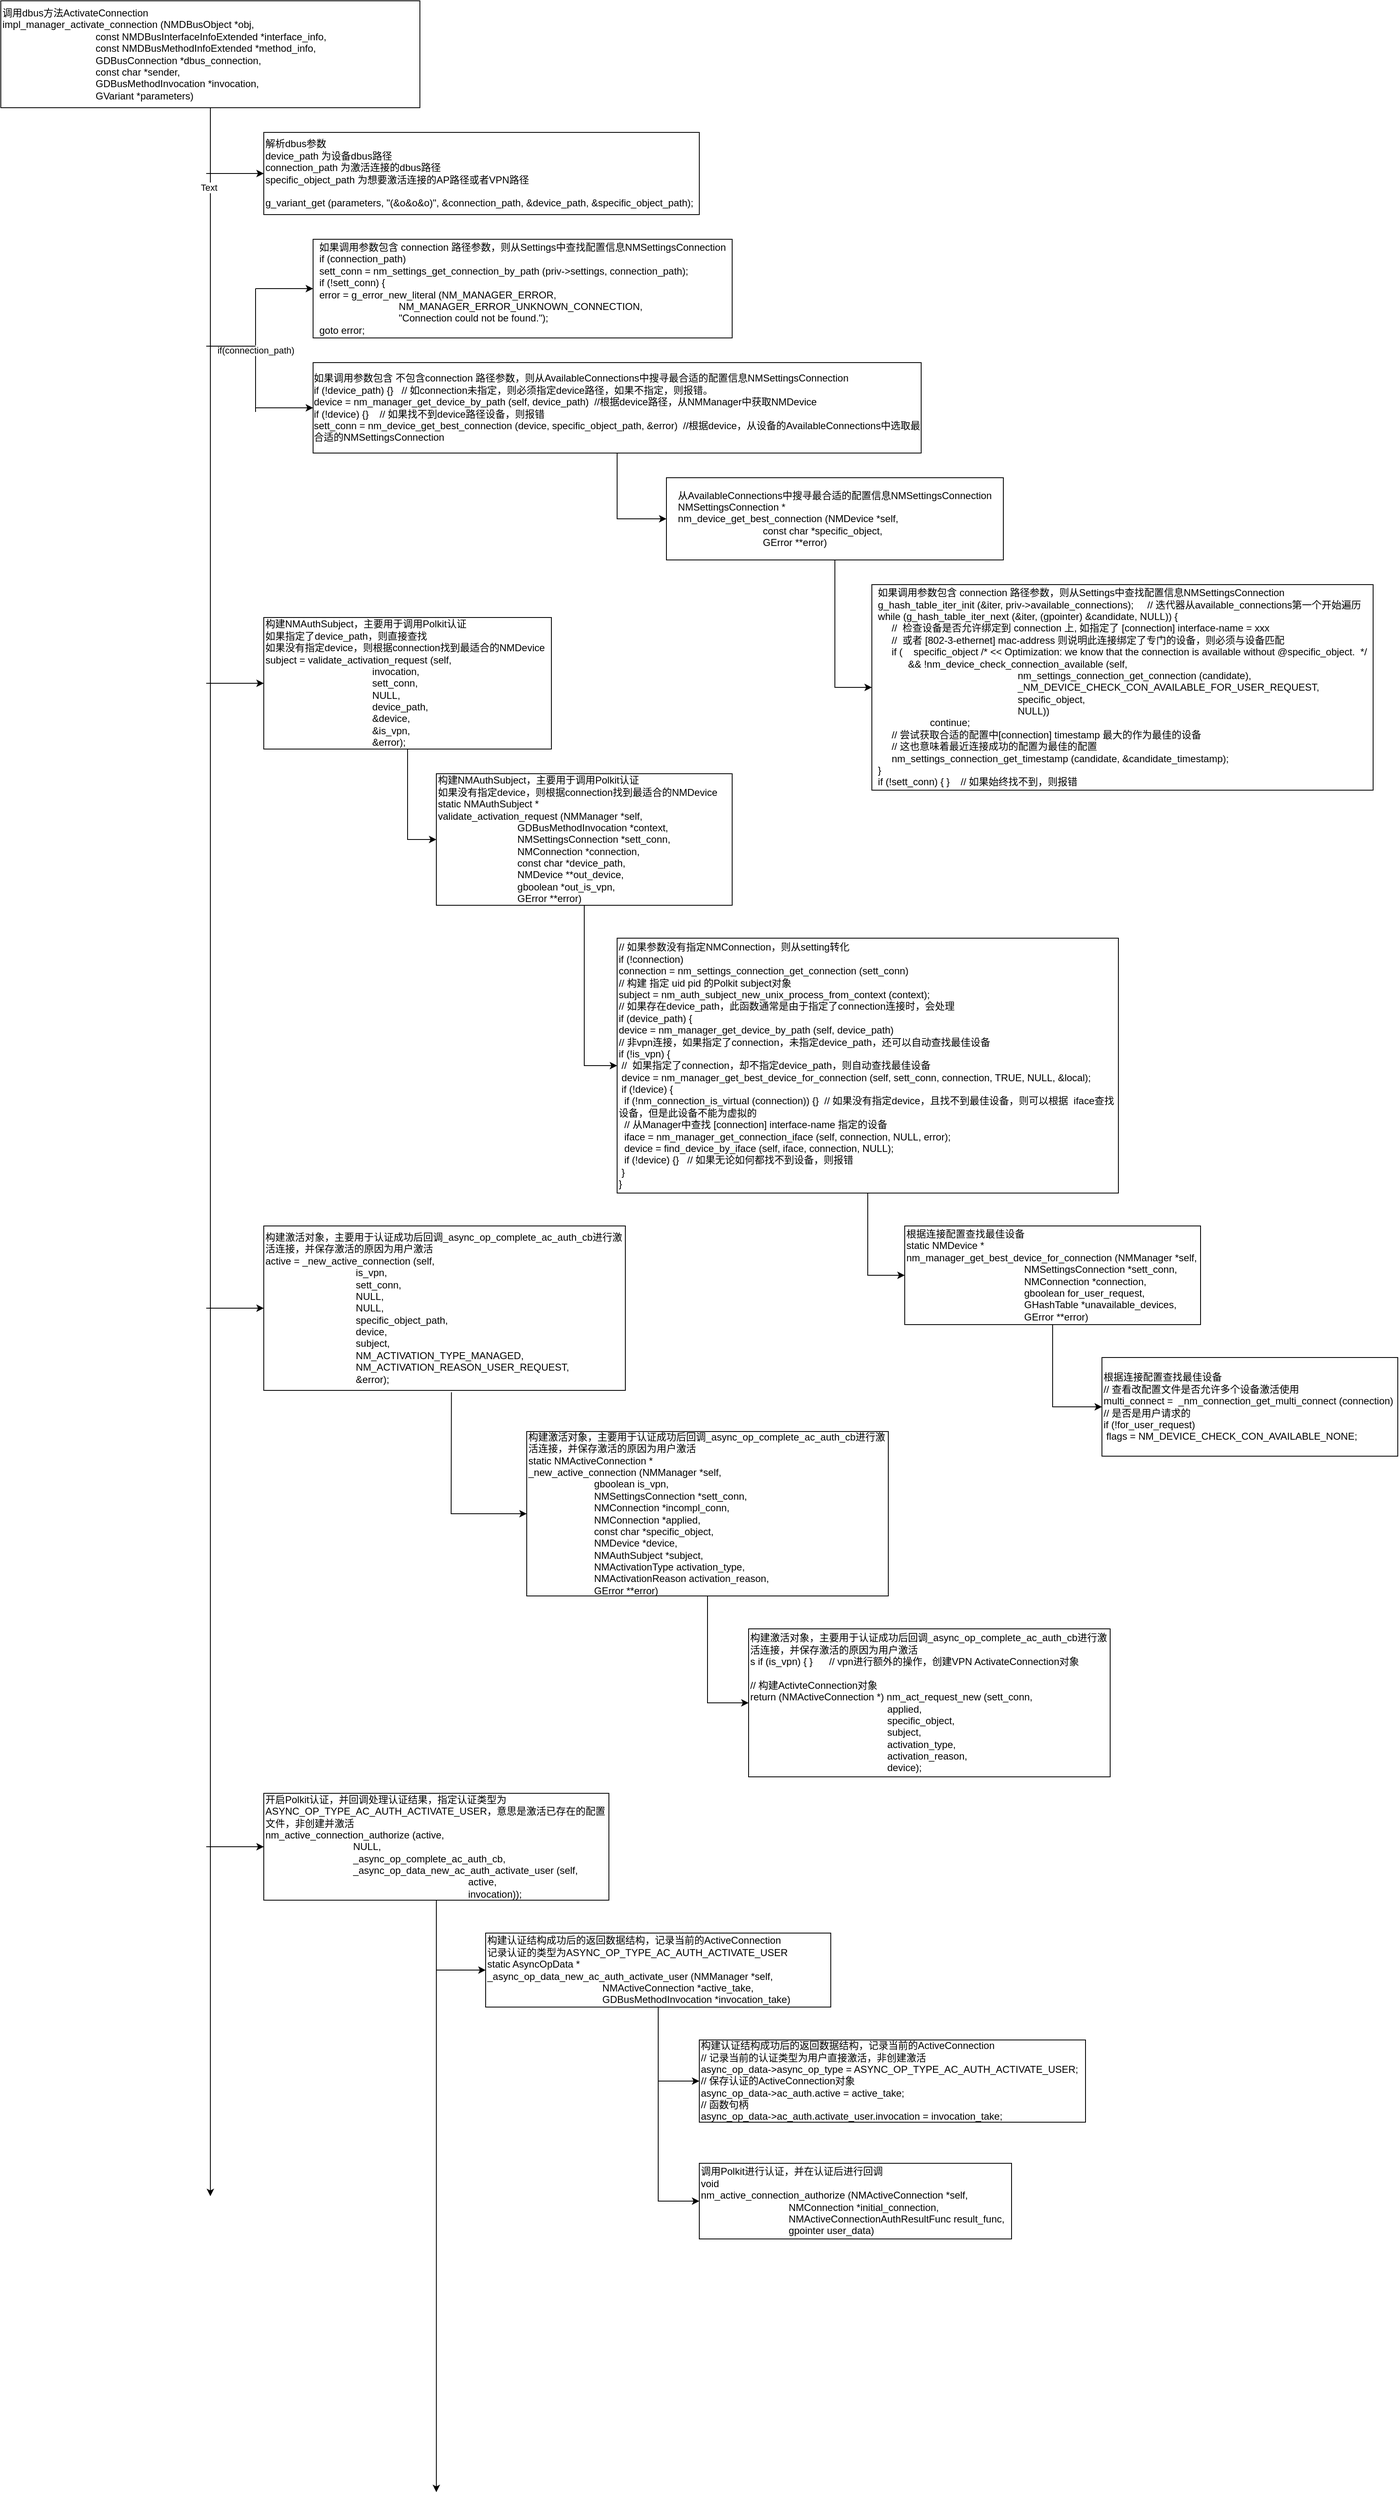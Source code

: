<mxfile version="14.8.6" type="github">
  <diagram id="JpKQY7Qc_Tq1k1H82ZDq" name="Page-1">
    <mxGraphModel dx="2120" dy="1931" grid="1" gridSize="10" guides="1" tooltips="1" connect="1" arrows="1" fold="1" page="1" pageScale="1" pageWidth="827" pageHeight="1169" math="0" shadow="0">
      <root>
        <mxCell id="0" />
        <mxCell id="1" parent="0" />
        <mxCell id="AloPbkMcbUFJ7XGDn3WE-45" value="调用dbus方法ActivateConnection&lt;br&gt;&lt;div&gt;impl_manager_activate_connection (NMDBusObject *obj,&lt;/div&gt;&lt;div&gt;&amp;nbsp; &amp;nbsp; &amp;nbsp; &amp;nbsp; &amp;nbsp; &amp;nbsp; &amp;nbsp; &amp;nbsp; &amp;nbsp; &amp;nbsp; &amp;nbsp; &amp;nbsp; &amp;nbsp; &amp;nbsp; &amp;nbsp; &amp;nbsp; &amp;nbsp; const NMDBusInterfaceInfoExtended *interface_info,&lt;/div&gt;&lt;div&gt;&amp;nbsp; &amp;nbsp; &amp;nbsp; &amp;nbsp; &amp;nbsp; &amp;nbsp; &amp;nbsp; &amp;nbsp; &amp;nbsp; &amp;nbsp; &amp;nbsp; &amp;nbsp; &amp;nbsp; &amp;nbsp; &amp;nbsp; &amp;nbsp; &amp;nbsp; const NMDBusMethodInfoExtended *method_info,&lt;/div&gt;&lt;div&gt;&amp;nbsp; &amp;nbsp; &amp;nbsp; &amp;nbsp; &amp;nbsp; &amp;nbsp; &amp;nbsp; &amp;nbsp; &amp;nbsp; &amp;nbsp; &amp;nbsp; &amp;nbsp; &amp;nbsp; &amp;nbsp; &amp;nbsp; &amp;nbsp; &amp;nbsp; GDBusConnection *dbus_connection,&lt;/div&gt;&lt;div&gt;&amp;nbsp; &amp;nbsp; &amp;nbsp; &amp;nbsp; &amp;nbsp; &amp;nbsp; &amp;nbsp; &amp;nbsp; &amp;nbsp; &amp;nbsp; &amp;nbsp; &amp;nbsp; &amp;nbsp; &amp;nbsp; &amp;nbsp; &amp;nbsp; &amp;nbsp; const char *sender,&lt;/div&gt;&lt;div&gt;&amp;nbsp; &amp;nbsp; &amp;nbsp; &amp;nbsp; &amp;nbsp; &amp;nbsp; &amp;nbsp; &amp;nbsp; &amp;nbsp; &amp;nbsp; &amp;nbsp; &amp;nbsp; &amp;nbsp; &amp;nbsp; &amp;nbsp; &amp;nbsp; &amp;nbsp; GDBusMethodInvocation *invocation,&lt;/div&gt;&lt;div&gt;&amp;nbsp; &amp;nbsp; &amp;nbsp; &amp;nbsp; &amp;nbsp; &amp;nbsp; &amp;nbsp; &amp;nbsp; &amp;nbsp; &amp;nbsp; &amp;nbsp; &amp;nbsp; &amp;nbsp; &amp;nbsp; &amp;nbsp; &amp;nbsp; &amp;nbsp; GVariant *parameters)&lt;/div&gt;" style="rounded=0;whiteSpace=wrap;html=1;align=left;" parent="1" vertex="1">
          <mxGeometry x="-130" y="-330" width="510" height="130" as="geometry" />
        </mxCell>
        <mxCell id="AloPbkMcbUFJ7XGDn3WE-46" value="解析dbus参数&amp;nbsp;&lt;br&gt;device_path 为设备dbus路径&amp;nbsp; &amp;nbsp;&lt;br&gt;connection_path 为激活连接的dbus路径&lt;br&gt;specific_object_path 为想要激活连接的AP路径或者VPN路径&lt;br&gt;&lt;br&gt;&lt;span&gt;	&lt;/span&gt;g_variant_get (parameters, &quot;(&amp;amp;o&amp;amp;o&amp;amp;o)&quot;, &amp;amp;connection_path, &amp;amp;device_path, &amp;amp;specific_object_path);" style="rounded=0;whiteSpace=wrap;html=1;align=left;" parent="1" vertex="1">
          <mxGeometry x="190" y="-170" width="530" height="100" as="geometry" />
        </mxCell>
        <mxCell id="AloPbkMcbUFJ7XGDn3WE-47" value="&lt;div style=&quot;text-align: left&quot;&gt;&lt;span&gt;&lt;/span&gt;如果调用参数包含&amp;nbsp;connection 路径参数，则从Settings中查找配置信息NMSettingsConnection&lt;br&gt;if (connection_path)&amp;nbsp;&lt;/div&gt;&lt;div style=&quot;text-align: left&quot;&gt;&lt;span&gt;		&lt;/span&gt;sett_conn = nm_settings_get_connection_by_path (priv-&amp;gt;settings, connection_path);&lt;/div&gt;&lt;div style=&quot;text-align: left&quot;&gt;&lt;span&gt;		&lt;/span&gt;if (!sett_conn) {&lt;/div&gt;&lt;div style=&quot;text-align: left&quot;&gt;&lt;span&gt;			&lt;/span&gt;error = g_error_new_literal (NM_MANAGER_ERROR,&lt;/div&gt;&lt;div style=&quot;text-align: left&quot;&gt;&lt;span&gt;			&lt;/span&gt;&amp;nbsp; &amp;nbsp; &amp;nbsp; &amp;nbsp; &amp;nbsp; &amp;nbsp; &amp;nbsp; &amp;nbsp; &amp;nbsp; &amp;nbsp; &amp;nbsp; &amp;nbsp; &amp;nbsp; &amp;nbsp; &amp;nbsp;NM_MANAGER_ERROR_UNKNOWN_CONNECTION,&lt;/div&gt;&lt;div style=&quot;text-align: left&quot;&gt;&lt;span&gt;			&lt;/span&gt;&amp;nbsp; &amp;nbsp; &amp;nbsp; &amp;nbsp; &amp;nbsp; &amp;nbsp; &amp;nbsp; &amp;nbsp; &amp;nbsp; &amp;nbsp; &amp;nbsp; &amp;nbsp; &amp;nbsp; &amp;nbsp; &amp;nbsp;&quot;Connection could not be found.&quot;);&lt;/div&gt;&lt;div style=&quot;text-align: left&quot;&gt;&lt;span&gt;			&lt;/span&gt;goto error;&lt;/div&gt;" style="rounded=0;whiteSpace=wrap;html=1;" parent="1" vertex="1">
          <mxGeometry x="250" y="-40" width="510" height="120" as="geometry" />
        </mxCell>
        <mxCell id="AloPbkMcbUFJ7XGDn3WE-91" value="&lt;div style=&quot;text-align: left&quot;&gt;&lt;span&gt;&lt;/span&gt;如果调用参数包含 不包含connection 路径参数，则从AvailableConnections中搜寻最合适的配置信息NMSettingsConnection&lt;br&gt;&lt;span&gt;		&lt;/span&gt;if (!device_path) {}&amp;nbsp; &amp;nbsp;// 如connection未指定，则必须指定device路径，如果不指定，则报错。&lt;br&gt;&lt;span&gt;		&lt;/span&gt;device = nm_manager_get_device_by_path (self, device_path)&amp;nbsp; //根据device路径，从NMManager中获取NMDevice&lt;br&gt;&lt;span&gt;		&lt;/span&gt;if (!device) {}&amp;nbsp; &amp;nbsp; // 如果找不到device路径设备，则报错&lt;br&gt;&lt;span&gt;		&lt;/span&gt;sett_conn = nm_device_get_best_connection (device, specific_object_path, &amp;amp;error)&amp;nbsp; //根据device，从设备的AvailableConnections中选取最合适的NMSettingsConnection&lt;br&gt;&lt;/div&gt;" style="rounded=0;whiteSpace=wrap;html=1;" parent="1" vertex="1">
          <mxGeometry x="250" y="110" width="740" height="110" as="geometry" />
        </mxCell>
        <mxCell id="AloPbkMcbUFJ7XGDn3WE-92" value="&lt;div style=&quot;text-align: left&quot;&gt;&lt;span&gt;&lt;/span&gt;从AvailableConnections中搜寻最合适的配置信息NMSettingsConnection&lt;br&gt;&lt;div&gt;NMSettingsConnection *&lt;/div&gt;&lt;div&gt;nm_device_get_best_connection (NMDevice *self,&lt;/div&gt;&lt;div&gt;&amp;nbsp; &amp;nbsp; &amp;nbsp; &amp;nbsp; &amp;nbsp; &amp;nbsp; &amp;nbsp; &amp;nbsp; &amp;nbsp; &amp;nbsp; &amp;nbsp; &amp;nbsp; &amp;nbsp; &amp;nbsp; &amp;nbsp; &amp;nbsp;const char *specific_object,&lt;/div&gt;&lt;div&gt;&amp;nbsp; &amp;nbsp; &amp;nbsp; &amp;nbsp; &amp;nbsp; &amp;nbsp; &amp;nbsp; &amp;nbsp; &amp;nbsp; &amp;nbsp; &amp;nbsp; &amp;nbsp; &amp;nbsp; &amp;nbsp; &amp;nbsp; &amp;nbsp;GError **error)&lt;/div&gt;&lt;/div&gt;" style="rounded=0;whiteSpace=wrap;html=1;" parent="1" vertex="1">
          <mxGeometry x="680" y="250" width="410" height="100" as="geometry" />
        </mxCell>
        <mxCell id="AloPbkMcbUFJ7XGDn3WE-93" value="&lt;div style=&quot;text-align: left&quot;&gt;&lt;span&gt;&lt;/span&gt;如果调用参数包含&amp;nbsp;connection 路径参数，则从Settings中查找配置信息NMSettingsConnection&lt;br&gt;g_hash_table_iter_init (&amp;amp;iter, priv-&amp;gt;available_connections);&amp;nbsp; &amp;nbsp; &amp;nbsp;// 迭代器从available_connections第一个开始遍历&lt;br&gt;&lt;span&gt;	&lt;/span&gt;while (g_hash_table_iter_next (&amp;amp;iter, (gpointer) &amp;amp;candidate, NULL)) {&amp;nbsp;&lt;br&gt;&amp;nbsp; &amp;nbsp; &amp;nbsp;//&amp;nbsp; 检查设备是否允许绑定到 connection 上, 如指定了 [connection] interface-name = xxx&lt;br&gt;&amp;nbsp; &amp;nbsp; &amp;nbsp;//&amp;nbsp; 或者 [802-3-ethernet]&amp;nbsp;mac-address 则说明此连接绑定了专门的设备，则必须与设备匹配&lt;/div&gt;&lt;div style=&quot;text-align: left&quot;&gt;&lt;div&gt;&lt;span&gt;&lt;/span&gt;&amp;nbsp; &amp;nbsp; &amp;nbsp;if (&amp;nbsp; &amp;nbsp; specific_object /* &amp;lt;&amp;lt; Optimization: we know that the connection is available without @specific_object.&amp;nbsp; */&lt;/div&gt;&lt;div&gt;&lt;span&gt;		&lt;/span&gt;&amp;nbsp; &amp;nbsp; &amp;nbsp; &amp;nbsp; &amp;nbsp; &amp;nbsp;&amp;amp;&amp;amp; !nm_device_check_connection_available (self,&lt;/div&gt;&lt;div&gt;&lt;span&gt;		&lt;/span&gt;&amp;nbsp; &amp;nbsp; &amp;nbsp; &amp;nbsp; &amp;nbsp; &amp;nbsp; &amp;nbsp; &amp;nbsp; &amp;nbsp; &amp;nbsp; &amp;nbsp; &amp;nbsp; &amp;nbsp; &amp;nbsp; &amp;nbsp; &amp;nbsp; &amp;nbsp; &amp;nbsp; &amp;nbsp; &amp;nbsp; &amp;nbsp; &amp;nbsp; &amp;nbsp; &amp;nbsp; &amp;nbsp; &amp;nbsp;nm_settings_connection_get_connection (candidate),&lt;/div&gt;&lt;div&gt;&lt;span&gt;		&lt;/span&gt;&amp;nbsp; &amp;nbsp; &amp;nbsp; &amp;nbsp; &amp;nbsp; &amp;nbsp; &amp;nbsp; &amp;nbsp; &amp;nbsp; &amp;nbsp; &amp;nbsp; &amp;nbsp; &amp;nbsp; &amp;nbsp; &amp;nbsp; &amp;nbsp; &amp;nbsp; &amp;nbsp; &amp;nbsp; &amp;nbsp; &amp;nbsp; &amp;nbsp; &amp;nbsp; &amp;nbsp; &amp;nbsp; &amp;nbsp;_NM_DEVICE_CHECK_CON_AVAILABLE_FOR_USER_REQUEST,&lt;/div&gt;&lt;div&gt;&lt;span&gt;		&lt;/span&gt;&amp;nbsp; &amp;nbsp; &amp;nbsp; &amp;nbsp; &amp;nbsp; &amp;nbsp; &amp;nbsp; &amp;nbsp; &amp;nbsp; &amp;nbsp; &amp;nbsp; &amp;nbsp; &amp;nbsp; &amp;nbsp; &amp;nbsp; &amp;nbsp; &amp;nbsp; &amp;nbsp; &amp;nbsp; &amp;nbsp; &amp;nbsp; &amp;nbsp; &amp;nbsp; &amp;nbsp; &amp;nbsp; &amp;nbsp;specific_object,&lt;/div&gt;&lt;div&gt;&lt;span&gt;		&lt;/span&gt;&amp;nbsp; &amp;nbsp; &amp;nbsp; &amp;nbsp; &amp;nbsp; &amp;nbsp; &amp;nbsp; &amp;nbsp; &amp;nbsp; &amp;nbsp; &amp;nbsp; &amp;nbsp; &amp;nbsp; &amp;nbsp; &amp;nbsp; &amp;nbsp; &amp;nbsp; &amp;nbsp; &amp;nbsp; &amp;nbsp; &amp;nbsp; &amp;nbsp; &amp;nbsp; &amp;nbsp; &amp;nbsp; &amp;nbsp;NULL))&lt;/div&gt;&lt;div&gt;&lt;span&gt;&lt;/span&gt;&amp;nbsp; &amp;nbsp; &amp;nbsp; &amp;nbsp; &amp;nbsp; &amp;nbsp; &amp;nbsp; &amp;nbsp; &amp;nbsp; &amp;nbsp;continue;&lt;br&gt;&amp;nbsp; &amp;nbsp; &amp;nbsp;// 尝试获取合适的配置中[connection]&amp;nbsp;timestamp 最大的作为最佳的设备&lt;br&gt;&amp;nbsp; &amp;nbsp; &amp;nbsp;// 这也意味着最近连接成功的配置为最佳的配置&lt;/div&gt;&lt;/div&gt;&lt;div style=&quot;text-align: left&quot;&gt;&lt;span&gt;&lt;/span&gt;&amp;nbsp; &amp;nbsp; &amp;nbsp;nm_settings_connection_get_timestamp (candidate, &amp;amp;candidate_timestamp);&lt;br&gt;&lt;/div&gt;&lt;div style=&quot;text-align: left&quot;&gt;}&lt;br&gt;&lt;span&gt;	&lt;/span&gt;if (!sett_conn) { }&amp;nbsp; &amp;nbsp; // 如果始终找不到，则报错&lt;br&gt;&lt;/div&gt;" style="rounded=0;whiteSpace=wrap;html=1;" parent="1" vertex="1">
          <mxGeometry x="930" y="380" width="610" height="250" as="geometry" />
        </mxCell>
        <mxCell id="AloPbkMcbUFJ7XGDn3WE-95" value="&lt;span&gt;构建NMAuthSubject，主要用于调用Polkit认证&lt;br&gt;如果指定了device_path，则直接查找&lt;br&gt;如果没有指定device，则根据connection找到最适合的NMDevice&lt;br&gt;subject = validate_activation_request (self,&lt;/span&gt;&lt;div&gt;&lt;span&gt;	&lt;/span&gt;&amp;nbsp; &amp;nbsp; &amp;nbsp; &amp;nbsp; &amp;nbsp; &amp;nbsp; &amp;nbsp; &amp;nbsp; &amp;nbsp; &amp;nbsp; &amp;nbsp; &amp;nbsp; &amp;nbsp; &amp;nbsp; &amp;nbsp; &amp;nbsp; &amp;nbsp; &amp;nbsp; &amp;nbsp; &amp;nbsp;invocation,&lt;/div&gt;&lt;div&gt;&lt;span&gt;	&lt;/span&gt;&amp;nbsp; &amp;nbsp; &amp;nbsp; &amp;nbsp; &amp;nbsp; &amp;nbsp; &amp;nbsp; &amp;nbsp; &amp;nbsp; &amp;nbsp; &amp;nbsp; &amp;nbsp; &amp;nbsp; &amp;nbsp; &amp;nbsp; &amp;nbsp; &amp;nbsp; &amp;nbsp; &amp;nbsp; &amp;nbsp;sett_conn,&lt;/div&gt;&lt;div&gt;&lt;span&gt;	&lt;/span&gt;&amp;nbsp; &amp;nbsp; &amp;nbsp; &amp;nbsp; &amp;nbsp; &amp;nbsp; &amp;nbsp; &amp;nbsp; &amp;nbsp; &amp;nbsp; &amp;nbsp; &amp;nbsp; &amp;nbsp; &amp;nbsp; &amp;nbsp; &amp;nbsp; &amp;nbsp; &amp;nbsp; &amp;nbsp; &amp;nbsp;NULL,&lt;/div&gt;&lt;div&gt;&lt;span&gt;	&lt;/span&gt;&amp;nbsp; &amp;nbsp; &amp;nbsp; &amp;nbsp; &amp;nbsp; &amp;nbsp; &amp;nbsp; &amp;nbsp; &amp;nbsp; &amp;nbsp; &amp;nbsp; &amp;nbsp; &amp;nbsp; &amp;nbsp; &amp;nbsp; &amp;nbsp; &amp;nbsp; &amp;nbsp; &amp;nbsp; &amp;nbsp;device_path,&lt;/div&gt;&lt;div&gt;&lt;span&gt;	&lt;/span&gt;&amp;nbsp; &amp;nbsp; &amp;nbsp; &amp;nbsp; &amp;nbsp; &amp;nbsp; &amp;nbsp; &amp;nbsp; &amp;nbsp; &amp;nbsp; &amp;nbsp; &amp;nbsp; &amp;nbsp; &amp;nbsp; &amp;nbsp; &amp;nbsp; &amp;nbsp; &amp;nbsp; &amp;nbsp; &amp;nbsp;&amp;amp;device,&lt;/div&gt;&lt;div&gt;&lt;span&gt;	&lt;/span&gt;&amp;nbsp; &amp;nbsp; &amp;nbsp; &amp;nbsp; &amp;nbsp; &amp;nbsp; &amp;nbsp; &amp;nbsp; &amp;nbsp; &amp;nbsp; &amp;nbsp; &amp;nbsp; &amp;nbsp; &amp;nbsp; &amp;nbsp; &amp;nbsp; &amp;nbsp; &amp;nbsp; &amp;nbsp; &amp;nbsp;&amp;amp;is_vpn,&lt;/div&gt;&lt;span&gt;	&lt;/span&gt;&lt;span&gt;&amp;nbsp; &amp;nbsp; &amp;nbsp; &amp;nbsp; &amp;nbsp; &amp;nbsp; &amp;nbsp; &amp;nbsp; &amp;nbsp; &amp;nbsp; &amp;nbsp; &amp;nbsp; &amp;nbsp; &amp;nbsp; &amp;nbsp; &amp;nbsp; &amp;nbsp; &amp;nbsp; &amp;nbsp; &amp;nbsp;&amp;amp;error);&lt;/span&gt;" style="rounded=0;whiteSpace=wrap;html=1;align=left;" parent="1" vertex="1">
          <mxGeometry x="190" y="420" width="350" height="160" as="geometry" />
        </mxCell>
        <mxCell id="AloPbkMcbUFJ7XGDn3WE-96" value="" style="endArrow=classic;html=1;exitX=0.5;exitY=1;exitDx=0;exitDy=0;verticalAlign=top;" parent="1" source="AloPbkMcbUFJ7XGDn3WE-45" edge="1">
          <mxGeometry width="50" height="50" relative="1" as="geometry">
            <mxPoint x="-60" y="80" as="sourcePoint" />
            <mxPoint x="125" y="2340" as="targetPoint" />
          </mxGeometry>
        </mxCell>
        <mxCell id="AloPbkMcbUFJ7XGDn3WE-98" value="Text" style="edgeLabel;html=1;align=center;verticalAlign=middle;resizable=0;points=[];" parent="AloPbkMcbUFJ7XGDn3WE-96" vertex="1" connectable="0">
          <mxGeometry x="-0.924" y="-2" relative="1" as="geometry">
            <mxPoint as="offset" />
          </mxGeometry>
        </mxCell>
        <mxCell id="AloPbkMcbUFJ7XGDn3WE-99" value="" style="endArrow=classic;html=1;entryX=0;entryY=0.5;entryDx=0;entryDy=0;" parent="1" target="AloPbkMcbUFJ7XGDn3WE-46" edge="1">
          <mxGeometry width="50" height="50" relative="1" as="geometry">
            <mxPoint x="120" y="-120" as="sourcePoint" />
            <mxPoint x="90" y="-140" as="targetPoint" />
          </mxGeometry>
        </mxCell>
        <mxCell id="AloPbkMcbUFJ7XGDn3WE-100" value="" style="endArrow=classic;html=1;entryX=0;entryY=0.5;entryDx=0;entryDy=0;" parent="1" target="AloPbkMcbUFJ7XGDn3WE-47" edge="1">
          <mxGeometry width="50" height="50" relative="1" as="geometry">
            <mxPoint x="180" y="20" as="sourcePoint" />
            <mxPoint x="20" y="70" as="targetPoint" />
          </mxGeometry>
        </mxCell>
        <mxCell id="AloPbkMcbUFJ7XGDn3WE-101" value="" style="endArrow=classic;html=1;entryX=0;entryY=0.5;entryDx=0;entryDy=0;" parent="1" target="AloPbkMcbUFJ7XGDn3WE-91" edge="1">
          <mxGeometry width="50" height="50" relative="1" as="geometry">
            <mxPoint x="180" y="165" as="sourcePoint" />
            <mxPoint x="320" y="310" as="targetPoint" />
          </mxGeometry>
        </mxCell>
        <mxCell id="AloPbkMcbUFJ7XGDn3WE-102" value="if(connection_path)" style="endArrow=none;html=1;" parent="1" edge="1">
          <mxGeometry width="50" height="50" relative="1" as="geometry">
            <mxPoint x="180" y="170" as="sourcePoint" />
            <mxPoint x="180" y="20" as="targetPoint" />
          </mxGeometry>
        </mxCell>
        <mxCell id="AloPbkMcbUFJ7XGDn3WE-103" value="" style="endArrow=none;html=1;" parent="1" edge="1">
          <mxGeometry width="50" height="50" relative="1" as="geometry">
            <mxPoint x="120" y="90" as="sourcePoint" />
            <mxPoint x="180" y="90" as="targetPoint" />
          </mxGeometry>
        </mxCell>
        <mxCell id="AloPbkMcbUFJ7XGDn3WE-104" value="" style="endArrow=classic;html=1;exitX=0.5;exitY=1;exitDx=0;exitDy=0;entryX=0;entryY=0.5;entryDx=0;entryDy=0;rounded=0;" parent="1" source="AloPbkMcbUFJ7XGDn3WE-91" target="AloPbkMcbUFJ7XGDn3WE-92" edge="1">
          <mxGeometry width="50" height="50" relative="1" as="geometry">
            <mxPoint x="520" y="360" as="sourcePoint" />
            <mxPoint x="570" y="310" as="targetPoint" />
            <Array as="points">
              <mxPoint x="620" y="300" />
            </Array>
          </mxGeometry>
        </mxCell>
        <mxCell id="AloPbkMcbUFJ7XGDn3WE-105" value="" style="endArrow=classic;html=1;exitX=0.5;exitY=1;exitDx=0;exitDy=0;entryX=0;entryY=0.5;entryDx=0;entryDy=0;strokeColor=none;rounded=0;" parent="1" source="AloPbkMcbUFJ7XGDn3WE-92" target="AloPbkMcbUFJ7XGDn3WE-93" edge="1">
          <mxGeometry width="50" height="50" relative="1" as="geometry">
            <mxPoint x="730" y="510" as="sourcePoint" />
            <mxPoint x="780" y="460" as="targetPoint" />
            <Array as="points">
              <mxPoint x="885" y="505" />
            </Array>
          </mxGeometry>
        </mxCell>
        <mxCell id="AloPbkMcbUFJ7XGDn3WE-106" value="" style="endArrow=classic;html=1;exitX=0.5;exitY=1;exitDx=0;exitDy=0;entryX=0;entryY=0.5;entryDx=0;entryDy=0;rounded=0;" parent="1" source="AloPbkMcbUFJ7XGDn3WE-92" target="AloPbkMcbUFJ7XGDn3WE-93" edge="1">
          <mxGeometry width="50" height="50" relative="1" as="geometry">
            <mxPoint x="820" y="560" as="sourcePoint" />
            <mxPoint x="870" y="510" as="targetPoint" />
            <Array as="points">
              <mxPoint x="885" y="505" />
            </Array>
          </mxGeometry>
        </mxCell>
        <mxCell id="AloPbkMcbUFJ7XGDn3WE-107" value="" style="endArrow=classic;html=1;entryX=0;entryY=0.5;entryDx=0;entryDy=0;" parent="1" target="AloPbkMcbUFJ7XGDn3WE-95" edge="1">
          <mxGeometry width="50" height="50" relative="1" as="geometry">
            <mxPoint x="120" y="500" as="sourcePoint" />
            <mxPoint x="-10" y="780" as="targetPoint" />
          </mxGeometry>
        </mxCell>
        <mxCell id="AloPbkMcbUFJ7XGDn3WE-109" value="&lt;span&gt;构建NMAuthSubject，主要用于调用Polkit认证&lt;br&gt;如果没有指定device，则根据connection找到最适合的NMDevice&lt;br&gt;&lt;div&gt;static NMAuthSubject *&lt;/div&gt;&lt;div&gt;validate_activation_request (NMManager *self,&lt;/div&gt;&lt;div&gt;&amp;nbsp; &amp;nbsp; &amp;nbsp; &amp;nbsp; &amp;nbsp; &amp;nbsp; &amp;nbsp; &amp;nbsp; &amp;nbsp; &amp;nbsp; &amp;nbsp; &amp;nbsp; &amp;nbsp; &amp;nbsp; &amp;nbsp;GDBusMethodInvocation *context,&lt;/div&gt;&lt;div&gt;&amp;nbsp; &amp;nbsp; &amp;nbsp; &amp;nbsp; &amp;nbsp; &amp;nbsp; &amp;nbsp; &amp;nbsp; &amp;nbsp; &amp;nbsp; &amp;nbsp; &amp;nbsp; &amp;nbsp; &amp;nbsp; &amp;nbsp;NMSettingsConnection *sett_conn,&lt;/div&gt;&lt;div&gt;&amp;nbsp; &amp;nbsp; &amp;nbsp; &amp;nbsp; &amp;nbsp; &amp;nbsp; &amp;nbsp; &amp;nbsp; &amp;nbsp; &amp;nbsp; &amp;nbsp; &amp;nbsp; &amp;nbsp; &amp;nbsp; &amp;nbsp;NMConnection *connection,&lt;/div&gt;&lt;div&gt;&amp;nbsp; &amp;nbsp; &amp;nbsp; &amp;nbsp; &amp;nbsp; &amp;nbsp; &amp;nbsp; &amp;nbsp; &amp;nbsp; &amp;nbsp; &amp;nbsp; &amp;nbsp; &amp;nbsp; &amp;nbsp; &amp;nbsp;const char *device_path,&lt;/div&gt;&lt;div&gt;&amp;nbsp; &amp;nbsp; &amp;nbsp; &amp;nbsp; &amp;nbsp; &amp;nbsp; &amp;nbsp; &amp;nbsp; &amp;nbsp; &amp;nbsp; &amp;nbsp; &amp;nbsp; &amp;nbsp; &amp;nbsp; &amp;nbsp;NMDevice **out_device,&lt;/div&gt;&lt;div&gt;&amp;nbsp; &amp;nbsp; &amp;nbsp; &amp;nbsp; &amp;nbsp; &amp;nbsp; &amp;nbsp; &amp;nbsp; &amp;nbsp; &amp;nbsp; &amp;nbsp; &amp;nbsp; &amp;nbsp; &amp;nbsp; &amp;nbsp;gboolean *out_is_vpn,&lt;/div&gt;&lt;div&gt;&amp;nbsp; &amp;nbsp; &amp;nbsp; &amp;nbsp; &amp;nbsp; &amp;nbsp; &amp;nbsp; &amp;nbsp; &amp;nbsp; &amp;nbsp; &amp;nbsp; &amp;nbsp; &amp;nbsp; &amp;nbsp; &amp;nbsp;GError **error)&lt;/div&gt;&lt;/span&gt;" style="rounded=0;whiteSpace=wrap;html=1;align=left;" parent="1" vertex="1">
          <mxGeometry x="400" y="610" width="360" height="160" as="geometry" />
        </mxCell>
        <mxCell id="AloPbkMcbUFJ7XGDn3WE-111" value="" style="endArrow=classic;html=1;exitX=0.5;exitY=1;exitDx=0;exitDy=0;entryX=0;entryY=0.5;entryDx=0;entryDy=0;rounded=0;" parent="1" source="AloPbkMcbUFJ7XGDn3WE-95" target="AloPbkMcbUFJ7XGDn3WE-109" edge="1">
          <mxGeometry width="50" height="50" relative="1" as="geometry">
            <mxPoint x="270" y="1060" as="sourcePoint" />
            <mxPoint x="350" y="1010" as="targetPoint" />
            <Array as="points">
              <mxPoint x="365" y="690" />
            </Array>
          </mxGeometry>
        </mxCell>
        <mxCell id="AloPbkMcbUFJ7XGDn3WE-113" value="&lt;span&gt;// 如果参数没有指定NMConnection，则从setting转化&lt;br&gt;&lt;div&gt;&lt;div&gt;&lt;span&gt;	&lt;/span&gt;if (!connection)&lt;/div&gt;&lt;div&gt;&lt;span&gt;		&lt;/span&gt;connection = nm_settings_connection_get_connection (sett_conn)&lt;br&gt;// 构建 指定 uid pid 的Polkit subject对象&lt;br&gt;&lt;span&gt;	&lt;/span&gt;subject = nm_auth_subject_new_unix_process_from_context (context);&lt;br&gt;// 如果存在device_path，此函数通常是由于指定了connection连接时，会处理&lt;br&gt;&lt;div&gt;if (device_path) {&lt;/div&gt;&lt;div&gt;&lt;span&gt;		&lt;/span&gt;device = nm_manager_get_device_by_path (self, device_path)&lt;/div&gt;&lt;div&gt;// 非vpn连接，如果指定了connection，未指定device_path，还可以自动查找最佳设备&lt;br&gt;if (!is_vpn) {&amp;nbsp;&lt;/div&gt;&lt;div&gt;&lt;span&gt;	&lt;/span&gt;&lt;span&gt;	&lt;/span&gt;&lt;span style=&quot;white-space: pre&quot;&gt;	&lt;/span&gt;//&amp;nbsp; 如果指定了connection，却不指定device_path，则自动查找最佳设备&lt;br&gt;&lt;/div&gt;&lt;div&gt;&lt;span&gt;	&lt;/span&gt;&lt;span&gt;&lt;span&gt;	&lt;/span&gt;&lt;span&gt;	&lt;/span&gt;&lt;span style=&quot;white-space: pre&quot;&gt;	&lt;/span&gt;device = nm_manager_get_best_device_for_connection (self, sett_conn,&lt;span&gt;	&lt;/span&gt; &lt;span&gt;	&lt;/span&gt;connection, TRUE, NULL, &amp;amp;local);&lt;/span&gt;&lt;br&gt;&lt;/div&gt;&lt;div&gt;&lt;span&gt;	&lt;/span&gt;&lt;span&gt;&lt;span&gt;	&lt;/span&gt;&lt;span style=&quot;white-space: pre&quot;&gt;	&lt;/span&gt;if (!device) {&amp;nbsp;&lt;/span&gt;&lt;/div&gt;&lt;div&gt;&lt;span&gt;&lt;span&gt;			&lt;/span&gt;&lt;span style=&quot;white-space: pre&quot;&gt;	&lt;span style=&quot;white-space: pre&quot;&gt;	&lt;/span&gt;&lt;/span&gt;if (!nm_connection_is_virtual (connection)) {&lt;/span&gt;&lt;span&gt;}&amp;nbsp; // 如果没有指定device，且找不到最佳设备，则可以根据&lt;span style=&quot;white-space: pre&quot;&gt;	&lt;/span&gt;&lt;span style=&quot;white-space: pre&quot;&gt;	&lt;/span&gt;iface查找设备，但是此设备不能为虚拟的&lt;/span&gt;&lt;/div&gt;&lt;div&gt;&lt;span&gt;&lt;span style=&quot;white-space: pre&quot;&gt;	&lt;span style=&quot;white-space: pre&quot;&gt;	&lt;/span&gt;&lt;/span&gt;// 从Manager中查找 [connection] interface-name 指定的设备&lt;br&gt;&lt;span&gt;			&lt;/span&gt;&lt;span style=&quot;white-space: pre&quot;&gt;	&lt;span style=&quot;white-space: pre&quot;&gt;	&lt;/span&gt;&lt;/span&gt;iface = nm_manager_get_connection_iface (self, connection, NULL, error);&lt;br&gt;&lt;span&gt;			&lt;/span&gt;&lt;span style=&quot;white-space: pre&quot;&gt;	&lt;span style=&quot;white-space: pre&quot;&gt;	&lt;/span&gt;&lt;/span&gt;device = find_device_by_iface (self, iface, connection, NULL);&lt;br&gt;&lt;/span&gt;&lt;/div&gt;&lt;div&gt;&lt;span&gt;&lt;span style=&quot;white-space: pre&quot;&gt;	&lt;span style=&quot;white-space: pre&quot;&gt;	&lt;/span&gt;&lt;/span&gt;if (!device) {}&amp;nbsp; &amp;nbsp;// 如果无论如何都找不到设备，则报错&lt;br&gt;&lt;/span&gt;&lt;/div&gt;&lt;div&gt;&lt;span&gt;&lt;span&gt;	&lt;/span&gt;&lt;span style=&quot;white-space: pre&quot;&gt;	&lt;/span&gt;}&lt;/span&gt;&lt;br&gt;&lt;/div&gt;&lt;div&gt;}&lt;/div&gt;&lt;/div&gt;&lt;/div&gt;&lt;/span&gt;" style="rounded=0;whiteSpace=wrap;html=1;align=left;" parent="1" vertex="1">
          <mxGeometry x="620" y="810" width="610" height="310" as="geometry" />
        </mxCell>
        <mxCell id="qgWzMEBjYxOlB0a452hM-1" value="" style="endArrow=classic;html=1;exitX=0.5;exitY=1;exitDx=0;exitDy=0;entryX=0;entryY=0.5;entryDx=0;entryDy=0;rounded=0;" parent="1" source="AloPbkMcbUFJ7XGDn3WE-109" target="AloPbkMcbUFJ7XGDn3WE-113" edge="1">
          <mxGeometry width="50" height="50" relative="1" as="geometry">
            <mxPoint x="490" y="1130" as="sourcePoint" />
            <mxPoint x="540" y="1080" as="targetPoint" />
            <Array as="points">
              <mxPoint x="580" y="965" />
            </Array>
          </mxGeometry>
        </mxCell>
        <mxCell id="qgWzMEBjYxOlB0a452hM-2" value="&lt;div&gt;根据连接配置查找最佳设备&lt;/div&gt;&lt;div&gt;static NMDevice *&lt;/div&gt;&lt;div&gt;nm_manager_get_best_device_for_connection (NMManager *self,&lt;/div&gt;&lt;div&gt;&amp;nbsp; &amp;nbsp; &amp;nbsp; &amp;nbsp; &amp;nbsp; &amp;nbsp; &amp;nbsp; &amp;nbsp; &amp;nbsp; &amp;nbsp; &amp;nbsp; &amp;nbsp; &amp;nbsp; &amp;nbsp; &amp;nbsp; &amp;nbsp; &amp;nbsp; &amp;nbsp; &amp;nbsp; &amp;nbsp; &amp;nbsp; &amp;nbsp;NMSettingsConnection *sett_conn,&lt;/div&gt;&lt;div&gt;&amp;nbsp; &amp;nbsp; &amp;nbsp; &amp;nbsp; &amp;nbsp; &amp;nbsp; &amp;nbsp; &amp;nbsp; &amp;nbsp; &amp;nbsp; &amp;nbsp; &amp;nbsp; &amp;nbsp; &amp;nbsp; &amp;nbsp; &amp;nbsp; &amp;nbsp; &amp;nbsp; &amp;nbsp; &amp;nbsp; &amp;nbsp; &amp;nbsp;NMConnection *connection,&lt;/div&gt;&lt;div&gt;&amp;nbsp; &amp;nbsp; &amp;nbsp; &amp;nbsp; &amp;nbsp; &amp;nbsp; &amp;nbsp; &amp;nbsp; &amp;nbsp; &amp;nbsp; &amp;nbsp; &amp;nbsp; &amp;nbsp; &amp;nbsp; &amp;nbsp; &amp;nbsp; &amp;nbsp; &amp;nbsp; &amp;nbsp; &amp;nbsp; &amp;nbsp; &amp;nbsp;gboolean for_user_request,&lt;/div&gt;&lt;div&gt;&amp;nbsp; &amp;nbsp; &amp;nbsp; &amp;nbsp; &amp;nbsp; &amp;nbsp; &amp;nbsp; &amp;nbsp; &amp;nbsp; &amp;nbsp; &amp;nbsp; &amp;nbsp; &amp;nbsp; &amp;nbsp; &amp;nbsp; &amp;nbsp; &amp;nbsp; &amp;nbsp; &amp;nbsp; &amp;nbsp; &amp;nbsp; &amp;nbsp;GHashTable *unavailable_devices,&lt;/div&gt;&lt;div&gt;&amp;nbsp; &amp;nbsp; &amp;nbsp; &amp;nbsp; &amp;nbsp; &amp;nbsp; &amp;nbsp; &amp;nbsp; &amp;nbsp; &amp;nbsp; &amp;nbsp; &amp;nbsp; &amp;nbsp; &amp;nbsp; &amp;nbsp; &amp;nbsp; &amp;nbsp; &amp;nbsp; &amp;nbsp; &amp;nbsp; &amp;nbsp; &amp;nbsp;GError **error)&lt;/div&gt;" style="rounded=0;whiteSpace=wrap;html=1;align=left;" parent="1" vertex="1">
          <mxGeometry x="970" y="1160" width="360" height="120" as="geometry" />
        </mxCell>
        <mxCell id="qgWzMEBjYxOlB0a452hM-3" value="" style="endArrow=classic;html=1;exitX=0.5;exitY=1;exitDx=0;exitDy=0;entryX=0;entryY=0.5;entryDx=0;entryDy=0;rounded=0;" parent="1" source="AloPbkMcbUFJ7XGDn3WE-113" target="qgWzMEBjYxOlB0a452hM-2" edge="1">
          <mxGeometry width="50" height="50" relative="1" as="geometry">
            <mxPoint x="830" y="1460" as="sourcePoint" />
            <mxPoint x="880" y="1410" as="targetPoint" />
            <Array as="points">
              <mxPoint x="925" y="1220" />
            </Array>
          </mxGeometry>
        </mxCell>
        <mxCell id="qgWzMEBjYxOlB0a452hM-4" value="&lt;div&gt;根据连接配置查找最佳设备&lt;br&gt;// 查看改配置文件是否允许多个设备激活使用&lt;/div&gt;&lt;div&gt;&lt;span&gt;	&lt;/span&gt;multi_connect =&amp;nbsp; _nm_connection_get_multi_connect (connection)&lt;br&gt;// 是否是用户请求的&lt;br&gt;&lt;div&gt;if (!for_user_request)&lt;/div&gt;&lt;div&gt;&lt;span&gt;		&lt;/span&gt;&lt;span style=&quot;white-space: pre&quot;&gt;	&lt;/span&gt;flags = NM_DEVICE_CHECK_CON_AVAILABLE_NONE;&lt;/div&gt;&lt;/div&gt;" style="rounded=0;whiteSpace=wrap;html=1;align=left;" parent="1" vertex="1">
          <mxGeometry x="1210" y="1320" width="360" height="120" as="geometry" />
        </mxCell>
        <mxCell id="qgWzMEBjYxOlB0a452hM-5" value="&lt;span&gt;构建激活对象，主要用于认证成功后回调_async_op_complete_ac_auth_cb进行激活连接，并保存激活的原因为用户激活&lt;br&gt;&lt;div&gt;&lt;span&gt;	&lt;/span&gt;active = _new_active_connection (self,&lt;/div&gt;&lt;div&gt;&lt;span&gt;	&lt;/span&gt;&amp;nbsp; &amp;nbsp; &amp;nbsp; &amp;nbsp; &amp;nbsp; &amp;nbsp; &amp;nbsp; &amp;nbsp; &amp;nbsp; &amp;nbsp; &amp;nbsp; &amp;nbsp; &amp;nbsp; &amp;nbsp; &amp;nbsp; &amp;nbsp; &amp;nbsp;is_vpn,&lt;/div&gt;&lt;div&gt;&lt;span&gt;	&lt;/span&gt;&amp;nbsp; &amp;nbsp; &amp;nbsp; &amp;nbsp; &amp;nbsp; &amp;nbsp; &amp;nbsp; &amp;nbsp; &amp;nbsp; &amp;nbsp; &amp;nbsp; &amp;nbsp; &amp;nbsp; &amp;nbsp; &amp;nbsp; &amp;nbsp; &amp;nbsp;sett_conn,&lt;/div&gt;&lt;div&gt;&lt;span&gt;	&lt;/span&gt;&amp;nbsp; &amp;nbsp; &amp;nbsp; &amp;nbsp; &amp;nbsp; &amp;nbsp; &amp;nbsp; &amp;nbsp; &amp;nbsp; &amp;nbsp; &amp;nbsp; &amp;nbsp; &amp;nbsp; &amp;nbsp; &amp;nbsp; &amp;nbsp; &amp;nbsp;NULL,&lt;/div&gt;&lt;div&gt;&lt;span&gt;	&lt;/span&gt;&amp;nbsp; &amp;nbsp; &amp;nbsp; &amp;nbsp; &amp;nbsp; &amp;nbsp; &amp;nbsp; &amp;nbsp; &amp;nbsp; &amp;nbsp; &amp;nbsp; &amp;nbsp; &amp;nbsp; &amp;nbsp; &amp;nbsp; &amp;nbsp; &amp;nbsp;NULL,&lt;/div&gt;&lt;div&gt;&lt;span&gt;	&lt;/span&gt;&amp;nbsp; &amp;nbsp; &amp;nbsp; &amp;nbsp; &amp;nbsp; &amp;nbsp; &amp;nbsp; &amp;nbsp; &amp;nbsp; &amp;nbsp; &amp;nbsp; &amp;nbsp; &amp;nbsp; &amp;nbsp; &amp;nbsp; &amp;nbsp; &amp;nbsp;specific_object_path,&lt;/div&gt;&lt;div&gt;&lt;span&gt;	&lt;/span&gt;&amp;nbsp; &amp;nbsp; &amp;nbsp; &amp;nbsp; &amp;nbsp; &amp;nbsp; &amp;nbsp; &amp;nbsp; &amp;nbsp; &amp;nbsp; &amp;nbsp; &amp;nbsp; &amp;nbsp; &amp;nbsp; &amp;nbsp; &amp;nbsp; &amp;nbsp;device,&lt;/div&gt;&lt;div&gt;&lt;span&gt;	&lt;/span&gt;&amp;nbsp; &amp;nbsp; &amp;nbsp; &amp;nbsp; &amp;nbsp; &amp;nbsp; &amp;nbsp; &amp;nbsp; &amp;nbsp; &amp;nbsp; &amp;nbsp; &amp;nbsp; &amp;nbsp; &amp;nbsp; &amp;nbsp; &amp;nbsp; &amp;nbsp;subject,&lt;/div&gt;&lt;div&gt;&lt;span&gt;	&lt;/span&gt;&amp;nbsp; &amp;nbsp; &amp;nbsp; &amp;nbsp; &amp;nbsp; &amp;nbsp; &amp;nbsp; &amp;nbsp; &amp;nbsp; &amp;nbsp; &amp;nbsp; &amp;nbsp; &amp;nbsp; &amp;nbsp; &amp;nbsp; &amp;nbsp; &amp;nbsp;NM_ACTIVATION_TYPE_MANAGED,&lt;/div&gt;&lt;div&gt;&lt;span&gt;	&lt;/span&gt;&amp;nbsp; &amp;nbsp; &amp;nbsp; &amp;nbsp; &amp;nbsp; &amp;nbsp; &amp;nbsp; &amp;nbsp; &amp;nbsp; &amp;nbsp; &amp;nbsp; &amp;nbsp; &amp;nbsp; &amp;nbsp; &amp;nbsp; &amp;nbsp; &amp;nbsp;NM_ACTIVATION_REASON_USER_REQUEST,&lt;/div&gt;&lt;div&gt;&lt;span&gt;	&lt;/span&gt;&amp;nbsp; &amp;nbsp; &amp;nbsp; &amp;nbsp; &amp;nbsp; &amp;nbsp; &amp;nbsp; &amp;nbsp; &amp;nbsp; &amp;nbsp; &amp;nbsp; &amp;nbsp; &amp;nbsp; &amp;nbsp; &amp;nbsp; &amp;nbsp; &amp;nbsp;&amp;amp;error);&lt;/div&gt;&lt;/span&gt;" style="rounded=0;whiteSpace=wrap;html=1;align=left;" parent="1" vertex="1">
          <mxGeometry x="190" y="1160" width="440" height="200" as="geometry" />
        </mxCell>
        <mxCell id="qgWzMEBjYxOlB0a452hM-6" value="" style="endArrow=classic;html=1;entryX=0;entryY=0.5;entryDx=0;entryDy=0;" parent="1" target="qgWzMEBjYxOlB0a452hM-5" edge="1">
          <mxGeometry width="50" height="50" relative="1" as="geometry">
            <mxPoint x="120" y="1260" as="sourcePoint" />
            <mxPoint x="310" y="1430" as="targetPoint" />
          </mxGeometry>
        </mxCell>
        <mxCell id="qgWzMEBjYxOlB0a452hM-8" value="&lt;span&gt;构建激活对象，主要用于认证成功后回调_async_op_complete_ac_auth_cb进行激活连接，并保存激活的原因为用户激活&lt;br&gt;&lt;div&gt;&lt;div&gt;static NMActiveConnection *&lt;/div&gt;&lt;div&gt;_new_active_connection (NMManager *self,&lt;/div&gt;&lt;div&gt;&amp;nbsp; &amp;nbsp; &amp;nbsp; &amp;nbsp; &amp;nbsp; &amp;nbsp; &amp;nbsp; &amp;nbsp; &amp;nbsp; &amp;nbsp; &amp;nbsp; &amp;nbsp; gboolean is_vpn,&lt;/div&gt;&lt;div&gt;&amp;nbsp; &amp;nbsp; &amp;nbsp; &amp;nbsp; &amp;nbsp; &amp;nbsp; &amp;nbsp; &amp;nbsp; &amp;nbsp; &amp;nbsp; &amp;nbsp; &amp;nbsp; NMSettingsConnection *sett_conn,&lt;/div&gt;&lt;div&gt;&amp;nbsp; &amp;nbsp; &amp;nbsp; &amp;nbsp; &amp;nbsp; &amp;nbsp; &amp;nbsp; &amp;nbsp; &amp;nbsp; &amp;nbsp; &amp;nbsp; &amp;nbsp; NMConnection *incompl_conn,&lt;/div&gt;&lt;div&gt;&amp;nbsp; &amp;nbsp; &amp;nbsp; &amp;nbsp; &amp;nbsp; &amp;nbsp; &amp;nbsp; &amp;nbsp; &amp;nbsp; &amp;nbsp; &amp;nbsp; &amp;nbsp; NMConnection *applied,&lt;/div&gt;&lt;div&gt;&amp;nbsp; &amp;nbsp; &amp;nbsp; &amp;nbsp; &amp;nbsp; &amp;nbsp; &amp;nbsp; &amp;nbsp; &amp;nbsp; &amp;nbsp; &amp;nbsp; &amp;nbsp; const char *specific_object,&lt;/div&gt;&lt;div&gt;&amp;nbsp; &amp;nbsp; &amp;nbsp; &amp;nbsp; &amp;nbsp; &amp;nbsp; &amp;nbsp; &amp;nbsp; &amp;nbsp; &amp;nbsp; &amp;nbsp; &amp;nbsp; NMDevice *device,&lt;/div&gt;&lt;div&gt;&amp;nbsp; &amp;nbsp; &amp;nbsp; &amp;nbsp; &amp;nbsp; &amp;nbsp; &amp;nbsp; &amp;nbsp; &amp;nbsp; &amp;nbsp; &amp;nbsp; &amp;nbsp; NMAuthSubject *subject,&lt;/div&gt;&lt;div&gt;&amp;nbsp; &amp;nbsp; &amp;nbsp; &amp;nbsp; &amp;nbsp; &amp;nbsp; &amp;nbsp; &amp;nbsp; &amp;nbsp; &amp;nbsp; &amp;nbsp; &amp;nbsp; NMActivationType activation_type,&lt;/div&gt;&lt;div&gt;&amp;nbsp; &amp;nbsp; &amp;nbsp; &amp;nbsp; &amp;nbsp; &amp;nbsp; &amp;nbsp; &amp;nbsp; &amp;nbsp; &amp;nbsp; &amp;nbsp; &amp;nbsp; NMActivationReason activation_reason,&lt;/div&gt;&lt;div&gt;&amp;nbsp; &amp;nbsp; &amp;nbsp; &amp;nbsp; &amp;nbsp; &amp;nbsp; &amp;nbsp; &amp;nbsp; &amp;nbsp; &amp;nbsp; &amp;nbsp; &amp;nbsp; GError **error)&lt;/div&gt;&lt;/div&gt;&lt;/span&gt;" style="rounded=0;whiteSpace=wrap;html=1;align=left;" parent="1" vertex="1">
          <mxGeometry x="510" y="1410" width="440" height="200" as="geometry" />
        </mxCell>
        <mxCell id="qgWzMEBjYxOlB0a452hM-9" value="" style="endArrow=classic;html=1;exitX=0.519;exitY=1.011;exitDx=0;exitDy=0;exitPerimeter=0;entryX=0;entryY=0.5;entryDx=0;entryDy=0;rounded=0;" parent="1" source="qgWzMEBjYxOlB0a452hM-5" target="qgWzMEBjYxOlB0a452hM-8" edge="1">
          <mxGeometry width="50" height="50" relative="1" as="geometry">
            <mxPoint x="490" y="1830" as="sourcePoint" />
            <mxPoint x="540" y="1780" as="targetPoint" />
            <Array as="points">
              <mxPoint x="418" y="1510" />
            </Array>
          </mxGeometry>
        </mxCell>
        <mxCell id="qgWzMEBjYxOlB0a452hM-10" value="&lt;span&gt;构建激活对象，主要用于认证成功后回调_async_op_complete_ac_auth_cb进行激活连接，并保存激活的原因为用户激活&lt;br&gt;&lt;div&gt;&lt;div&gt;s&lt;span&gt;	&lt;/span&gt;&lt;span&gt;if (is_vpn) { }&amp;nbsp; &amp;nbsp; &amp;nbsp; // vpn进行额外的操作，创建VPN ActivateConnection对象&lt;br&gt;&lt;br&gt;// 构建ActivteConnection对象&lt;br&gt;&lt;div&gt;&lt;span&gt;	&lt;/span&gt;return (NMActiveConnection *) nm_act_request_new (sett_conn,&lt;/div&gt;&lt;div&gt;&lt;span&gt;	&lt;/span&gt;&amp;nbsp; &amp;nbsp; &amp;nbsp; &amp;nbsp; &amp;nbsp; &amp;nbsp; &amp;nbsp; &amp;nbsp; &amp;nbsp; &amp;nbsp; &amp;nbsp; &amp;nbsp; &amp;nbsp; &amp;nbsp; &amp;nbsp; &amp;nbsp; &amp;nbsp; &amp;nbsp; &amp;nbsp; &amp;nbsp; &amp;nbsp; &amp;nbsp; &amp;nbsp; &amp;nbsp; &amp;nbsp; applied,&lt;/div&gt;&lt;div&gt;&lt;span&gt;	&lt;/span&gt;&amp;nbsp; &amp;nbsp; &amp;nbsp; &amp;nbsp; &amp;nbsp; &amp;nbsp; &amp;nbsp; &amp;nbsp; &amp;nbsp; &amp;nbsp; &amp;nbsp; &amp;nbsp; &amp;nbsp; &amp;nbsp; &amp;nbsp; &amp;nbsp; &amp;nbsp; &amp;nbsp; &amp;nbsp; &amp;nbsp; &amp;nbsp; &amp;nbsp; &amp;nbsp; &amp;nbsp; &amp;nbsp; specific_object,&lt;/div&gt;&lt;div&gt;&lt;span&gt;	&lt;/span&gt;&amp;nbsp; &amp;nbsp; &amp;nbsp; &amp;nbsp; &amp;nbsp; &amp;nbsp; &amp;nbsp; &amp;nbsp; &amp;nbsp; &amp;nbsp; &amp;nbsp; &amp;nbsp; &amp;nbsp; &amp;nbsp; &amp;nbsp; &amp;nbsp; &amp;nbsp; &amp;nbsp; &amp;nbsp; &amp;nbsp; &amp;nbsp; &amp;nbsp; &amp;nbsp; &amp;nbsp; &amp;nbsp; subject,&lt;/div&gt;&lt;div&gt;&lt;span&gt;	&lt;/span&gt;&amp;nbsp; &amp;nbsp; &amp;nbsp; &amp;nbsp; &amp;nbsp; &amp;nbsp; &amp;nbsp; &amp;nbsp; &amp;nbsp; &amp;nbsp; &amp;nbsp; &amp;nbsp; &amp;nbsp; &amp;nbsp; &amp;nbsp; &amp;nbsp; &amp;nbsp; &amp;nbsp; &amp;nbsp; &amp;nbsp; &amp;nbsp; &amp;nbsp; &amp;nbsp; &amp;nbsp; &amp;nbsp; activation_type,&lt;/div&gt;&lt;div&gt;&lt;span&gt;	&lt;/span&gt;&amp;nbsp; &amp;nbsp; &amp;nbsp; &amp;nbsp; &amp;nbsp; &amp;nbsp; &amp;nbsp; &amp;nbsp; &amp;nbsp; &amp;nbsp; &amp;nbsp; &amp;nbsp; &amp;nbsp; &amp;nbsp; &amp;nbsp; &amp;nbsp; &amp;nbsp; &amp;nbsp; &amp;nbsp; &amp;nbsp; &amp;nbsp; &amp;nbsp; &amp;nbsp; &amp;nbsp; &amp;nbsp; activation_reason,&lt;/div&gt;&lt;div&gt;&lt;span&gt;	&lt;/span&gt;&amp;nbsp; &amp;nbsp; &amp;nbsp; &amp;nbsp; &amp;nbsp; &amp;nbsp; &amp;nbsp; &amp;nbsp; &amp;nbsp; &amp;nbsp; &amp;nbsp; &amp;nbsp; &amp;nbsp; &amp;nbsp; &amp;nbsp; &amp;nbsp; &amp;nbsp; &amp;nbsp; &amp;nbsp; &amp;nbsp; &amp;nbsp; &amp;nbsp; &amp;nbsp; &amp;nbsp; &amp;nbsp; device);&lt;/div&gt;&lt;/span&gt;&lt;/div&gt;&lt;/div&gt;&lt;/span&gt;" style="rounded=0;whiteSpace=wrap;html=1;align=left;" parent="1" vertex="1">
          <mxGeometry x="780" y="1650" width="440" height="180" as="geometry" />
        </mxCell>
        <mxCell id="qgWzMEBjYxOlB0a452hM-12" value="" style="endArrow=classic;html=1;exitX=0.5;exitY=1;exitDx=0;exitDy=0;entryX=0;entryY=0.5;entryDx=0;entryDy=0;rounded=0;" parent="1" source="qgWzMEBjYxOlB0a452hM-8" target="qgWzMEBjYxOlB0a452hM-10" edge="1">
          <mxGeometry width="50" height="50" relative="1" as="geometry">
            <mxPoint x="640" y="2050" as="sourcePoint" />
            <mxPoint x="690" y="2000" as="targetPoint" />
            <Array as="points">
              <mxPoint x="730" y="1740" />
            </Array>
          </mxGeometry>
        </mxCell>
        <mxCell id="qgWzMEBjYxOlB0a452hM-13" value="" style="endArrow=classic;html=1;exitX=0.5;exitY=1;exitDx=0;exitDy=0;entryX=0;entryY=0.5;entryDx=0;entryDy=0;rounded=0;" parent="1" source="qgWzMEBjYxOlB0a452hM-2" target="qgWzMEBjYxOlB0a452hM-4" edge="1">
          <mxGeometry width="50" height="50" relative="1" as="geometry">
            <mxPoint x="1270" y="1610" as="sourcePoint" />
            <mxPoint x="1320" y="1560" as="targetPoint" />
            <Array as="points">
              <mxPoint x="1150" y="1380" />
            </Array>
          </mxGeometry>
        </mxCell>
        <mxCell id="qgWzMEBjYxOlB0a452hM-14" value="&lt;span&gt;开启Polkit认证，并回调处理认证结果，指定认证类型为ASYNC_OP_TYPE_AC_AUTH_ACTIVATE_USER，意思是激活已存在的配置文件，非创建并激活&lt;br&gt;&lt;div&gt;&lt;div&gt;&lt;span&gt;	&lt;/span&gt;nm_active_connection_authorize (active,&lt;/div&gt;&lt;div&gt;&lt;span&gt;	&lt;/span&gt;&amp;nbsp; &amp;nbsp; &amp;nbsp; &amp;nbsp; &amp;nbsp; &amp;nbsp; &amp;nbsp; &amp;nbsp; &amp;nbsp; &amp;nbsp; &amp;nbsp; &amp;nbsp; &amp;nbsp; &amp;nbsp; &amp;nbsp; &amp;nbsp; NULL,&lt;/div&gt;&lt;div&gt;&lt;span&gt;	&lt;/span&gt;&amp;nbsp; &amp;nbsp; &amp;nbsp; &amp;nbsp; &amp;nbsp; &amp;nbsp; &amp;nbsp; &amp;nbsp; &amp;nbsp; &amp;nbsp; &amp;nbsp; &amp;nbsp; &amp;nbsp; &amp;nbsp; &amp;nbsp; &amp;nbsp; _async_op_complete_ac_auth_cb,&lt;/div&gt;&lt;div&gt;&lt;span&gt;	&lt;/span&gt;&amp;nbsp; &amp;nbsp; &amp;nbsp; &amp;nbsp; &amp;nbsp; &amp;nbsp; &amp;nbsp; &amp;nbsp; &amp;nbsp; &amp;nbsp; &amp;nbsp; &amp;nbsp; &amp;nbsp; &amp;nbsp; &amp;nbsp; &amp;nbsp; _async_op_data_new_ac_auth_activate_user (self,&lt;/div&gt;&lt;div&gt;&lt;span&gt;	&lt;/span&gt;&amp;nbsp; &amp;nbsp; &amp;nbsp; &amp;nbsp; &amp;nbsp; &amp;nbsp; &amp;nbsp; &amp;nbsp; &amp;nbsp; &amp;nbsp; &amp;nbsp; &amp;nbsp; &amp;nbsp; &amp;nbsp; &amp;nbsp; &amp;nbsp; &amp;nbsp; &amp;nbsp; &amp;nbsp; &amp;nbsp; &amp;nbsp; &amp;nbsp; &amp;nbsp; &amp;nbsp; &amp;nbsp; &amp;nbsp; &amp;nbsp; &amp;nbsp; &amp;nbsp; &amp;nbsp; &amp;nbsp; &amp;nbsp; &amp;nbsp; &amp;nbsp; &amp;nbsp; &amp;nbsp; &amp;nbsp; active,&lt;/div&gt;&lt;div&gt;&lt;span&gt;	&lt;/span&gt;&amp;nbsp; &amp;nbsp; &amp;nbsp; &amp;nbsp; &amp;nbsp; &amp;nbsp; &amp;nbsp; &amp;nbsp; &amp;nbsp; &amp;nbsp; &amp;nbsp; &amp;nbsp; &amp;nbsp; &amp;nbsp; &amp;nbsp; &amp;nbsp; &amp;nbsp; &amp;nbsp; &amp;nbsp; &amp;nbsp; &amp;nbsp; &amp;nbsp; &amp;nbsp; &amp;nbsp; &amp;nbsp; &amp;nbsp; &amp;nbsp; &amp;nbsp; &amp;nbsp; &amp;nbsp; &amp;nbsp; &amp;nbsp; &amp;nbsp; &amp;nbsp; &amp;nbsp; &amp;nbsp; &amp;nbsp; invocation));&lt;/div&gt;&lt;/div&gt;&lt;/span&gt;" style="rounded=0;whiteSpace=wrap;html=1;align=left;" parent="1" vertex="1">
          <mxGeometry x="190" y="1850" width="420" height="130" as="geometry" />
        </mxCell>
        <mxCell id="qgWzMEBjYxOlB0a452hM-15" value="" style="endArrow=classic;html=1;entryX=0;entryY=0.5;entryDx=0;entryDy=0;" parent="1" target="qgWzMEBjYxOlB0a452hM-14" edge="1">
          <mxGeometry width="50" height="50" relative="1" as="geometry">
            <mxPoint x="120" y="1915" as="sourcePoint" />
            <mxPoint x="360" y="1740" as="targetPoint" />
          </mxGeometry>
        </mxCell>
        <mxCell id="qgWzMEBjYxOlB0a452hM-17" value="&lt;span&gt;构建认证结构成功后的返回数据结构，记录当前的ActiveConnection&lt;br&gt;记录认证的类型为ASYNC_OP_TYPE_AC_AUTH_ACTIVATE_USER&lt;br&gt;&lt;/span&gt;&lt;span&gt;static AsyncOpData *&lt;/span&gt;&lt;div&gt;_async_op_data_new_ac_auth_activate_user (NMManager *self,&lt;/div&gt;&lt;div&gt;&amp;nbsp; &amp;nbsp; &amp;nbsp; &amp;nbsp; &amp;nbsp; &amp;nbsp; &amp;nbsp; &amp;nbsp; &amp;nbsp; &amp;nbsp; &amp;nbsp; &amp;nbsp; &amp;nbsp; &amp;nbsp; &amp;nbsp; &amp;nbsp; &amp;nbsp; &amp;nbsp; &amp;nbsp; &amp;nbsp; &amp;nbsp; NMActiveConnection *active_take,&lt;/div&gt;&lt;div&gt;&amp;nbsp; &amp;nbsp; &amp;nbsp; &amp;nbsp; &amp;nbsp; &amp;nbsp; &amp;nbsp; &amp;nbsp; &amp;nbsp; &amp;nbsp; &amp;nbsp; &amp;nbsp; &amp;nbsp; &amp;nbsp; &amp;nbsp; &amp;nbsp; &amp;nbsp; &amp;nbsp; &amp;nbsp; &amp;nbsp; &amp;nbsp; GDBusMethodInvocation *invocation_take)&lt;/div&gt;" style="rounded=0;whiteSpace=wrap;html=1;align=left;" parent="1" vertex="1">
          <mxGeometry x="460" y="2020" width="420" height="90" as="geometry" />
        </mxCell>
        <mxCell id="qgWzMEBjYxOlB0a452hM-18" value="" style="endArrow=classic;html=1;entryX=0;entryY=0.5;entryDx=0;entryDy=0;exitX=0.5;exitY=1;exitDx=0;exitDy=0;rounded=0;" parent="1" source="qgWzMEBjYxOlB0a452hM-14" target="qgWzMEBjYxOlB0a452hM-17" edge="1">
          <mxGeometry width="50" height="50" relative="1" as="geometry">
            <mxPoint x="320" y="2220" as="sourcePoint" />
            <mxPoint x="370" y="2170" as="targetPoint" />
            <Array as="points">
              <mxPoint x="400" y="2065" />
            </Array>
          </mxGeometry>
        </mxCell>
        <mxCell id="qgWzMEBjYxOlB0a452hM-19" value="&lt;span&gt;构建认证结构成功后的返回数据结构，记录当前的ActiveConnection&lt;br&gt;// 记录当前的认证类型为用户直接激活，非创建激活&lt;br&gt;&lt;span&gt;	&lt;/span&gt;async_op_data-&amp;gt;async_op_type = ASYNC_OP_TYPE_AC_AUTH_ACTIVATE_USER;&lt;br&gt;// 保存认证的ActiveConnection对象&lt;br&gt;async_op_data-&amp;gt;ac_auth.active = active_take;&lt;br&gt;// 函数句柄&lt;br&gt;async_op_data-&amp;gt;ac_auth.activate_user.invocation = invocation_take;&lt;br&gt;&lt;/span&gt;" style="rounded=0;whiteSpace=wrap;html=1;align=left;" parent="1" vertex="1">
          <mxGeometry x="720" y="2150" width="470" height="100" as="geometry" />
        </mxCell>
        <mxCell id="qgWzMEBjYxOlB0a452hM-20" value="" style="endArrow=classic;html=1;entryX=0;entryY=0.5;entryDx=0;entryDy=0;exitX=0.5;exitY=1;exitDx=0;exitDy=0;rounded=0;" parent="1" source="qgWzMEBjYxOlB0a452hM-17" target="qgWzMEBjYxOlB0a452hM-19" edge="1">
          <mxGeometry width="50" height="50" relative="1" as="geometry">
            <mxPoint x="500" y="2360" as="sourcePoint" />
            <mxPoint x="550" y="2310" as="targetPoint" />
            <Array as="points">
              <mxPoint x="670" y="2200" />
            </Array>
          </mxGeometry>
        </mxCell>
        <mxCell id="qgWzMEBjYxOlB0a452hM-21" value="" style="endArrow=classic;html=1;" parent="1" edge="1">
          <mxGeometry width="50" height="50" relative="1" as="geometry">
            <mxPoint x="400" y="2060" as="sourcePoint" />
            <mxPoint x="400" y="2700" as="targetPoint" />
          </mxGeometry>
        </mxCell>
        <mxCell id="qgWzMEBjYxOlB0a452hM-22" value="&lt;span&gt;调用Polkit进行认证，并在认证后进行回调&lt;br&gt;&lt;/span&gt;&lt;div&gt;void&lt;/div&gt;&lt;div&gt;nm_active_connection_authorize (NMActiveConnection *self,&lt;/div&gt;&lt;div&gt;&amp;nbsp; &amp;nbsp; &amp;nbsp; &amp;nbsp; &amp;nbsp; &amp;nbsp; &amp;nbsp; &amp;nbsp; &amp;nbsp; &amp;nbsp; &amp;nbsp; &amp;nbsp; &amp;nbsp; &amp;nbsp; &amp;nbsp; &amp;nbsp; NMConnection *initial_connection,&lt;/div&gt;&lt;div&gt;&amp;nbsp; &amp;nbsp; &amp;nbsp; &amp;nbsp; &amp;nbsp; &amp;nbsp; &amp;nbsp; &amp;nbsp; &amp;nbsp; &amp;nbsp; &amp;nbsp; &amp;nbsp; &amp;nbsp; &amp;nbsp; &amp;nbsp; &amp;nbsp; NMActiveConnectionAuthResultFunc result_func,&lt;/div&gt;&lt;div&gt;&amp;nbsp; &amp;nbsp; &amp;nbsp; &amp;nbsp; &amp;nbsp; &amp;nbsp; &amp;nbsp; &amp;nbsp; &amp;nbsp; &amp;nbsp; &amp;nbsp; &amp;nbsp; &amp;nbsp; &amp;nbsp; &amp;nbsp; &amp;nbsp; gpointer user_data)&lt;/div&gt;" style="rounded=0;whiteSpace=wrap;html=1;align=left;" parent="1" vertex="1">
          <mxGeometry x="720" y="2300" width="380" height="92" as="geometry" />
        </mxCell>
        <mxCell id="qgWzMEBjYxOlB0a452hM-23" value="" style="endArrow=classic;html=1;entryX=0;entryY=0.5;entryDx=0;entryDy=0;rounded=0;" parent="1" target="qgWzMEBjYxOlB0a452hM-22" edge="1">
          <mxGeometry width="50" height="50" relative="1" as="geometry">
            <mxPoint x="670" y="2200" as="sourcePoint" />
            <mxPoint x="640" y="2410" as="targetPoint" />
            <Array as="points">
              <mxPoint x="670" y="2346" />
            </Array>
          </mxGeometry>
        </mxCell>
      </root>
    </mxGraphModel>
  </diagram>
</mxfile>
